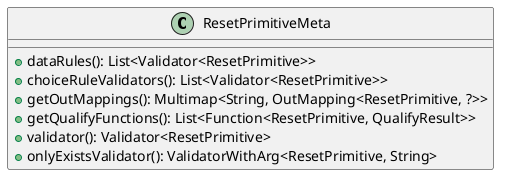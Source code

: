 @startuml

    class ResetPrimitiveMeta [[ResetPrimitiveMeta.html]] {
        +dataRules(): List<Validator<ResetPrimitive>>
        +choiceRuleValidators(): List<Validator<ResetPrimitive>>
        +getOutMappings(): Multimap<String, OutMapping<ResetPrimitive, ?>>
        +getQualifyFunctions(): List<Function<ResetPrimitive, QualifyResult>>
        +validator(): Validator<ResetPrimitive>
        +onlyExistsValidator(): ValidatorWithArg<ResetPrimitive, String>
    }

@enduml
